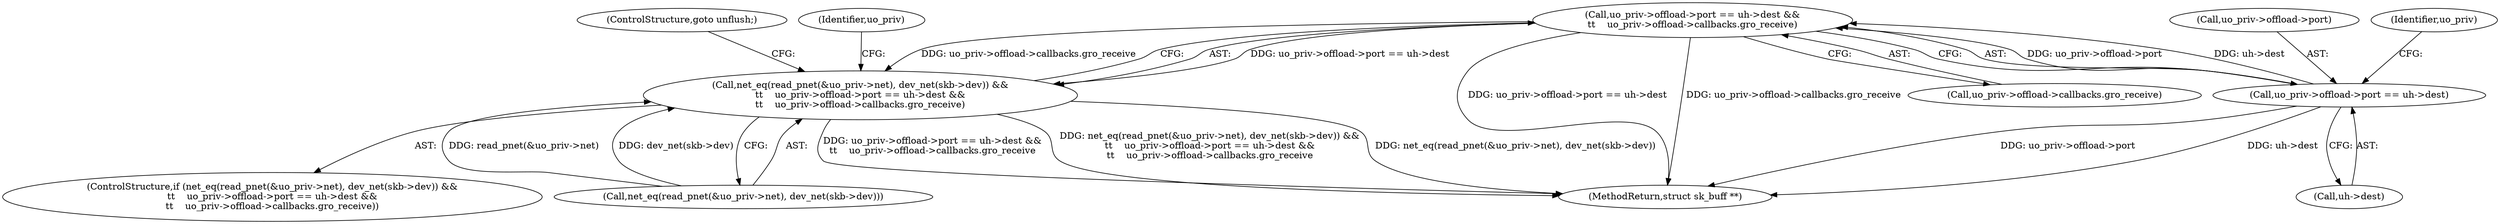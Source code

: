 digraph "0_linux_fac8e0f579695a3ecbc4d3cac369139d7f819971_1@pointer" {
"1000183" [label="(Call,uo_priv->offload->port == uh->dest &&\n\t\t    uo_priv->offload->callbacks.gro_receive)"];
"1000184" [label="(Call,uo_priv->offload->port == uh->dest)"];
"1000172" [label="(Call,net_eq(read_pnet(&uo_priv->net), dev_net(skb->dev)) &&\n\t\t    uo_priv->offload->port == uh->dest &&\n\t\t    uo_priv->offload->callbacks.gro_receive)"];
"1000185" [label="(Call,uo_priv->offload->port)"];
"1000184" [label="(Call,uo_priv->offload->port == uh->dest)"];
"1000306" [label="(MethodReturn,struct sk_buff **)"];
"1000196" [label="(Identifier,uo_priv)"];
"1000200" [label="(ControlStructure,goto unflush;)"];
"1000171" [label="(ControlStructure,if (net_eq(read_pnet(&uo_priv->net), dev_net(skb->dev)) &&\n\t\t    uo_priv->offload->port == uh->dest &&\n\t\t    uo_priv->offload->callbacks.gro_receive))"];
"1000165" [label="(Identifier,uo_priv)"];
"1000172" [label="(Call,net_eq(read_pnet(&uo_priv->net), dev_net(skb->dev)) &&\n\t\t    uo_priv->offload->port == uh->dest &&\n\t\t    uo_priv->offload->callbacks.gro_receive)"];
"1000193" [label="(Call,uo_priv->offload->callbacks.gro_receive)"];
"1000183" [label="(Call,uo_priv->offload->port == uh->dest &&\n\t\t    uo_priv->offload->callbacks.gro_receive)"];
"1000173" [label="(Call,net_eq(read_pnet(&uo_priv->net), dev_net(skb->dev)))"];
"1000190" [label="(Call,uh->dest)"];
"1000183" -> "1000172"  [label="AST: "];
"1000183" -> "1000184"  [label="CFG: "];
"1000183" -> "1000193"  [label="CFG: "];
"1000184" -> "1000183"  [label="AST: "];
"1000193" -> "1000183"  [label="AST: "];
"1000172" -> "1000183"  [label="CFG: "];
"1000183" -> "1000306"  [label="DDG: uo_priv->offload->port == uh->dest"];
"1000183" -> "1000306"  [label="DDG: uo_priv->offload->callbacks.gro_receive"];
"1000183" -> "1000172"  [label="DDG: uo_priv->offload->port == uh->dest"];
"1000183" -> "1000172"  [label="DDG: uo_priv->offload->callbacks.gro_receive"];
"1000184" -> "1000183"  [label="DDG: uo_priv->offload->port"];
"1000184" -> "1000183"  [label="DDG: uh->dest"];
"1000184" -> "1000190"  [label="CFG: "];
"1000185" -> "1000184"  [label="AST: "];
"1000190" -> "1000184"  [label="AST: "];
"1000196" -> "1000184"  [label="CFG: "];
"1000184" -> "1000306"  [label="DDG: uo_priv->offload->port"];
"1000184" -> "1000306"  [label="DDG: uh->dest"];
"1000172" -> "1000171"  [label="AST: "];
"1000172" -> "1000173"  [label="CFG: "];
"1000173" -> "1000172"  [label="AST: "];
"1000200" -> "1000172"  [label="CFG: "];
"1000165" -> "1000172"  [label="CFG: "];
"1000172" -> "1000306"  [label="DDG: net_eq(read_pnet(&uo_priv->net), dev_net(skb->dev)) &&\n\t\t    uo_priv->offload->port == uh->dest &&\n\t\t    uo_priv->offload->callbacks.gro_receive"];
"1000172" -> "1000306"  [label="DDG: net_eq(read_pnet(&uo_priv->net), dev_net(skb->dev))"];
"1000172" -> "1000306"  [label="DDG: uo_priv->offload->port == uh->dest &&\n\t\t    uo_priv->offload->callbacks.gro_receive"];
"1000173" -> "1000172"  [label="DDG: read_pnet(&uo_priv->net)"];
"1000173" -> "1000172"  [label="DDG: dev_net(skb->dev)"];
}
